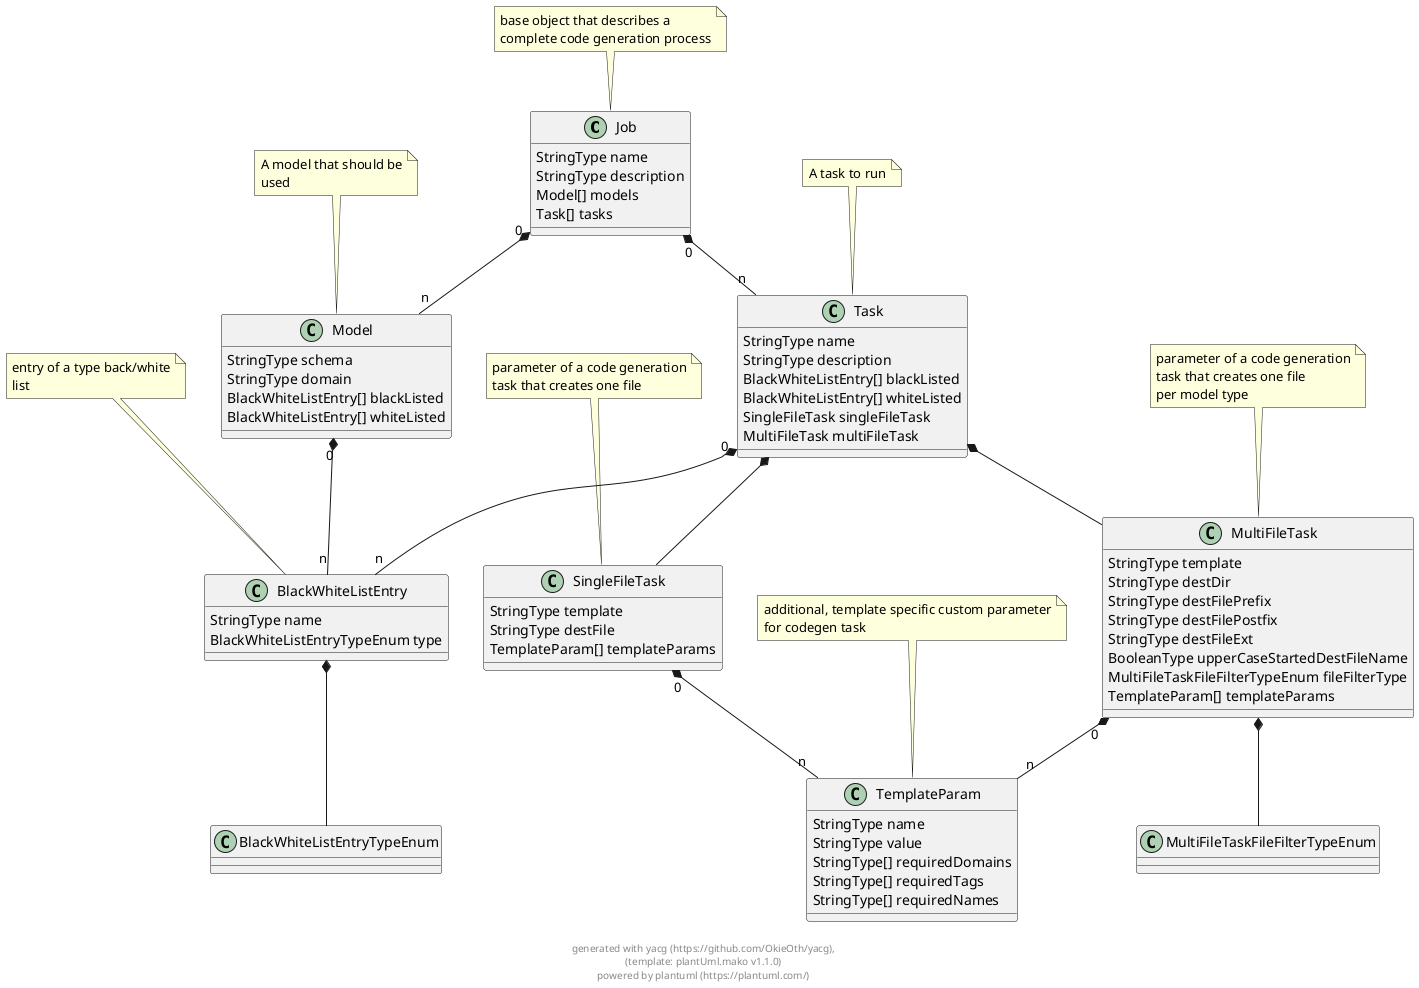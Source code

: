 
@startuml

class Job {
    StringType name 
    StringType description 
    Model[] models 
    Task[] tasks 
}
 
note top: base object that describes a\ncomplete code generation process

class Model {
    StringType schema 
    StringType domain 
    BlackWhiteListEntry[] blackListed 
    BlackWhiteListEntry[] whiteListed 
}
 
note top: A model that should be\nused

class Task {
    StringType name 
    StringType description 
    BlackWhiteListEntry[] blackListed 
    BlackWhiteListEntry[] whiteListed 
    SingleFileTask singleFileTask 
    MultiFileTask multiFileTask 
}
 
note top: A task to run

class BlackWhiteListEntry {
    StringType name 
    BlackWhiteListEntryTypeEnum type 
}
 
note top: entry of a type back/white\nlist

class BlackWhiteListEntryTypeEnum {
}
 

class SingleFileTask {
    StringType template 
    StringType destFile 
    TemplateParam[] templateParams 
}
 
note top: parameter of a code generation\ntask that creates one file

class TemplateParam {
    StringType name 
    StringType value 
    StringType[] requiredDomains 
    StringType[] requiredTags 
    StringType[] requiredNames 
}
 
note top: additional, template specific custom parameter\nfor codegen task

class MultiFileTask {
    StringType template 
    StringType destDir 
    StringType destFilePrefix 
    StringType destFilePostfix 
    StringType destFileExt 
    BooleanType upperCaseStartedDestFileName 
    MultiFileTaskFileFilterTypeEnum fileFilterType 
    TemplateParam[] templateParams 
}
 
note top: parameter of a code generation\ntask that creates one file\nper model type

class MultiFileTaskFileFilterTypeEnum {
}
 


    
Job "0" *-- "n" Model        
            
Job "0" *-- "n" Task        
            
    
Model "0" *-- "n" BlackWhiteListEntry        
            
    
Task "0" *-- "n" BlackWhiteListEntry        
            
Task  *--  SingleFileTask        
            
Task  *--  MultiFileTask        
            
    
BlackWhiteListEntry  *--  BlackWhiteListEntryTypeEnum        
            
    
    
SingleFileTask "0" *-- "n" TemplateParam        
            
    
    
MultiFileTask  *--  MultiFileTaskFileFilterTypeEnum        
            
MultiFileTask "0" *-- "n" TemplateParam        
            
    

footer \ngenerated with yacg (https://github.com/OkieOth/yacg),\n(template: plantUml.mako v1.1.0)\npowered by plantuml (https://plantuml.com/)
@enduml